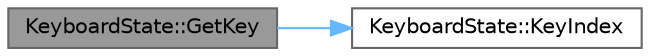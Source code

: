 digraph "KeyboardState::GetKey"
{
 // LATEX_PDF_SIZE
  bgcolor="transparent";
  edge [fontname=Helvetica,fontsize=10,labelfontname=Helvetica,labelfontsize=10];
  node [fontname=Helvetica,fontsize=10,shape=box,height=0.2,width=0.4];
  rankdir="LR";
  Node1 [id="Node000001",label="KeyboardState::GetKey",height=0.2,width=0.4,color="gray40", fillcolor="grey60", style="filled", fontcolor="black",tooltip=" "];
  Node1 -> Node2 [id="edge1_Node000001_Node000002",color="steelblue1",style="solid",tooltip=" "];
  Node2 [id="Node000002",label="KeyboardState::KeyIndex",height=0.2,width=0.4,color="grey40", fillcolor="white", style="filled",URL="$db/d37/class_keyboard_state.html#a7743d2ab908d76bca89c0e776cdc0e87",tooltip=" "];
}

